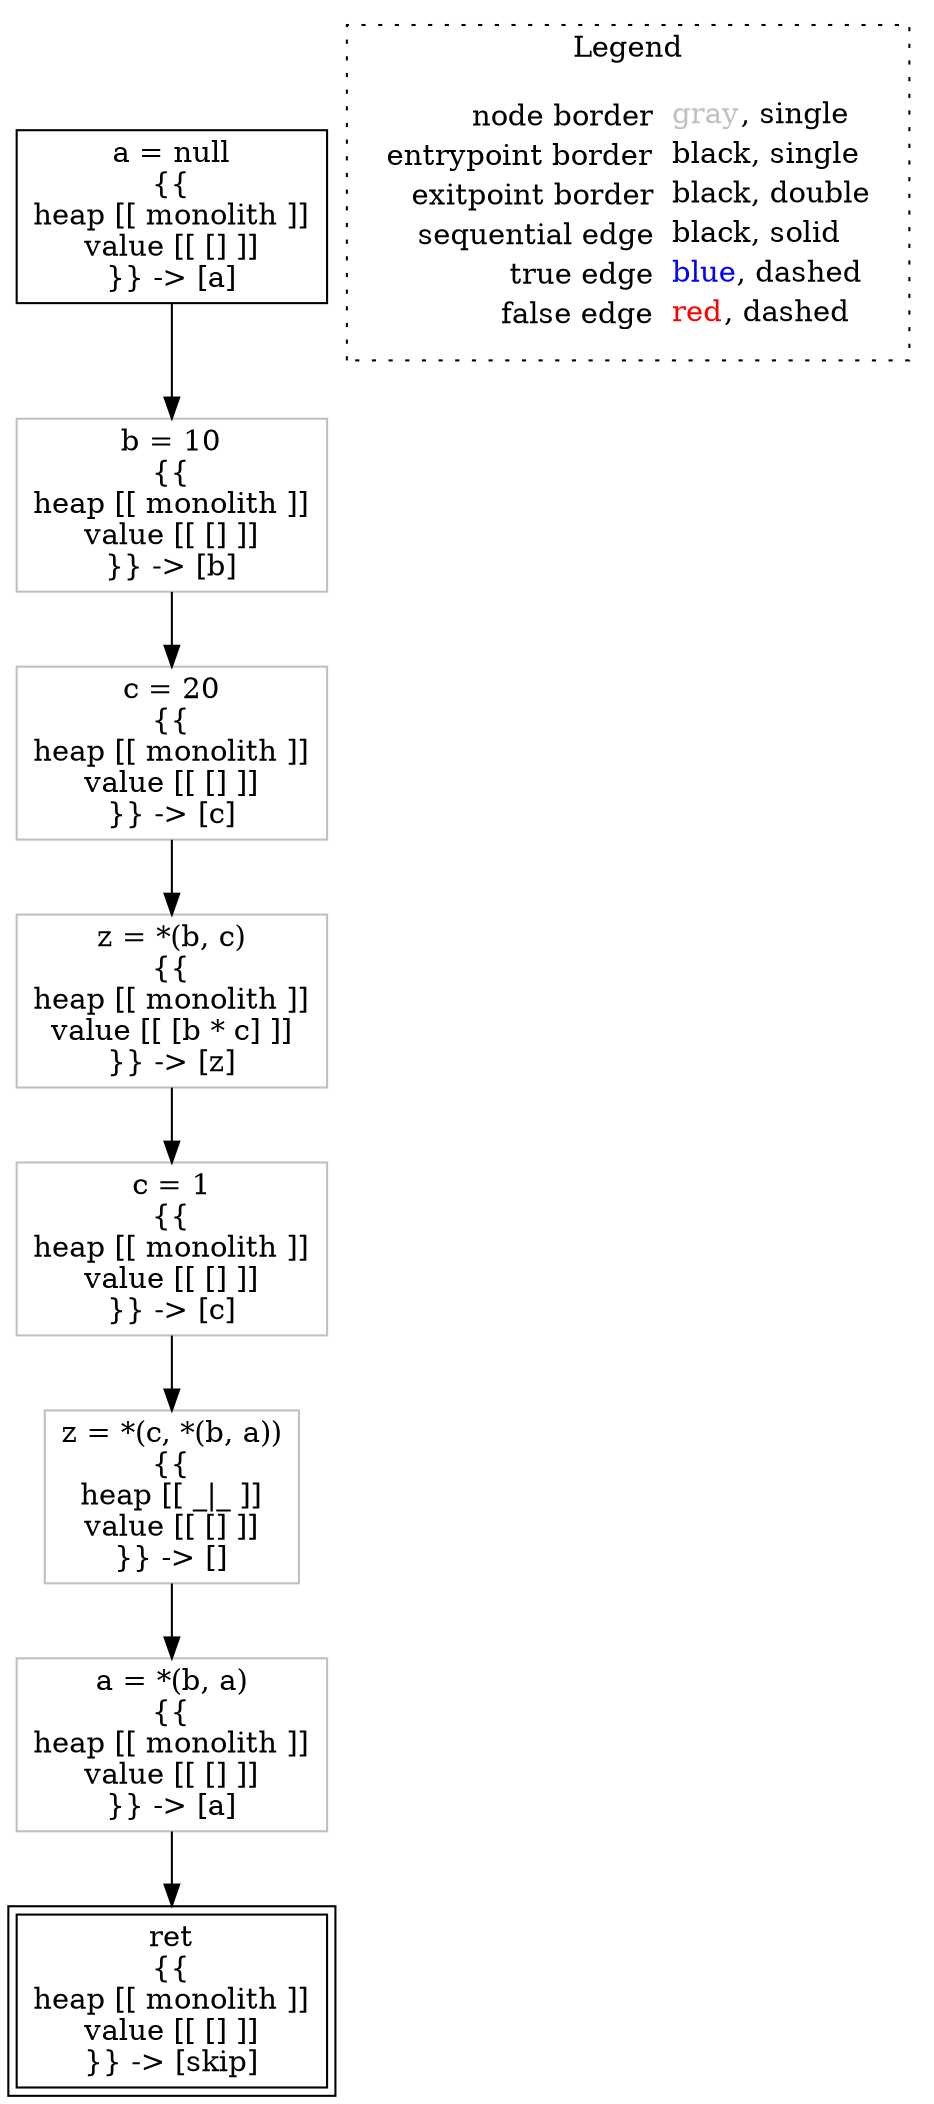digraph {
	"node0" [shape="rect",color="black",label=<a = null<BR/>{{<BR/>heap [[ monolith ]]<BR/>value [[ [] ]]<BR/>}} -&gt; [a]>];
	"node1" [shape="rect",color="gray",label=<a = *(b, a)<BR/>{{<BR/>heap [[ monolith ]]<BR/>value [[ [] ]]<BR/>}} -&gt; [a]>];
	"node2" [shape="rect",color="gray",label=<b = 10<BR/>{{<BR/>heap [[ monolith ]]<BR/>value [[ [] ]]<BR/>}} -&gt; [b]>];
	"node3" [shape="rect",color="black",peripheries="2",label=<ret<BR/>{{<BR/>heap [[ monolith ]]<BR/>value [[ [] ]]<BR/>}} -&gt; [skip]>];
	"node4" [shape="rect",color="gray",label=<z = *(b, c)<BR/>{{<BR/>heap [[ monolith ]]<BR/>value [[ [b * c] ]]<BR/>}} -&gt; [z]>];
	"node5" [shape="rect",color="gray",label=<z = *(c, *(b, a))<BR/>{{<BR/>heap [[ _|_ ]]<BR/>value [[ [] ]]<BR/>}} -&gt; []>];
	"node6" [shape="rect",color="gray",label=<c = 1<BR/>{{<BR/>heap [[ monolith ]]<BR/>value [[ [] ]]<BR/>}} -&gt; [c]>];
	"node7" [shape="rect",color="gray",label=<c = 20<BR/>{{<BR/>heap [[ monolith ]]<BR/>value [[ [] ]]<BR/>}} -&gt; [c]>];
	"node1" -> "node3" [color="black"];
	"node2" -> "node7" [color="black"];
	"node0" -> "node2" [color="black"];
	"node4" -> "node6" [color="black"];
	"node5" -> "node1" [color="black"];
	"node6" -> "node5" [color="black"];
	"node7" -> "node4" [color="black"];
subgraph cluster_legend {
	label="Legend";
	style=dotted;
	node [shape=plaintext];
	"legend" [label=<<table border="0" cellpadding="2" cellspacing="0" cellborder="0"><tr><td align="right">node border&nbsp;</td><td align="left"><font color="gray">gray</font>, single</td></tr><tr><td align="right">entrypoint border&nbsp;</td><td align="left"><font color="black">black</font>, single</td></tr><tr><td align="right">exitpoint border&nbsp;</td><td align="left"><font color="black">black</font>, double</td></tr><tr><td align="right">sequential edge&nbsp;</td><td align="left"><font color="black">black</font>, solid</td></tr><tr><td align="right">true edge&nbsp;</td><td align="left"><font color="blue">blue</font>, dashed</td></tr><tr><td align="right">false edge&nbsp;</td><td align="left"><font color="red">red</font>, dashed</td></tr></table>>];
}

}
